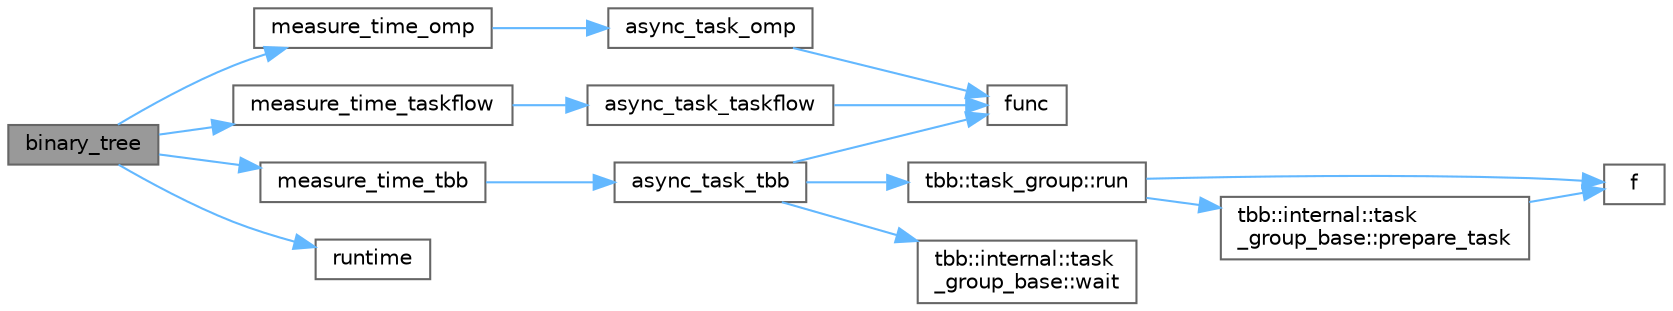 digraph "binary_tree"
{
 // LATEX_PDF_SIZE
  bgcolor="transparent";
  edge [fontname=Helvetica,fontsize=10,labelfontname=Helvetica,labelfontsize=10];
  node [fontname=Helvetica,fontsize=10,shape=box,height=0.2,width=0.4];
  rankdir="LR";
  Node1 [id="Node000001",label="binary_tree",height=0.2,width=0.4,color="gray40", fillcolor="grey60", style="filled", fontcolor="black",tooltip=" "];
  Node1 -> Node2 [id="edge1_Node000001_Node000002",color="steelblue1",style="solid",tooltip=" "];
  Node2 [id="Node000002",label="measure_time_omp",height=0.2,width=0.4,color="grey40", fillcolor="white", style="filled",URL="$benchmarks_2async__task_2omp_8cpp.html#a104fbde9a9ae2085262074c7bcae75b0",tooltip=" "];
  Node2 -> Node3 [id="edge2_Node000002_Node000003",color="steelblue1",style="solid",tooltip=" "];
  Node3 [id="Node000003",label="async_task_omp",height=0.2,width=0.4,color="grey40", fillcolor="white", style="filled",URL="$benchmarks_2async__task_2omp_8cpp.html#adcdfc47002233f7d5f7058492a7f18d8",tooltip=" "];
  Node3 -> Node4 [id="edge3_Node000003_Node000004",color="steelblue1",style="solid",tooltip=" "];
  Node4 [id="Node000004",label="func",height=0.2,width=0.4,color="grey40", fillcolor="white", style="filled",URL="$benchmarks_2async__task_2async__task_8hpp.html#abce53bb5cc1ee70cdc013fd9b93547eb",tooltip=" "];
  Node1 -> Node5 [id="edge4_Node000001_Node000005",color="steelblue1",style="solid",tooltip=" "];
  Node5 [id="Node000005",label="measure_time_taskflow",height=0.2,width=0.4,color="grey40", fillcolor="white", style="filled",URL="$benchmarks_2async__task_2taskflow_8cpp.html#a22c540f6a47d9e8dc94604296f83a02b",tooltip=" "];
  Node5 -> Node6 [id="edge5_Node000005_Node000006",color="steelblue1",style="solid",tooltip=" "];
  Node6 [id="Node000006",label="async_task_taskflow",height=0.2,width=0.4,color="grey40", fillcolor="white", style="filled",URL="$benchmarks_2async__task_2taskflow_8cpp.html#ab6896f2602d4223d34c46884741ad9fd",tooltip=" "];
  Node6 -> Node4 [id="edge6_Node000006_Node000004",color="steelblue1",style="solid",tooltip=" "];
  Node1 -> Node7 [id="edge7_Node000001_Node000007",color="steelblue1",style="solid",tooltip=" "];
  Node7 [id="Node000007",label="measure_time_tbb",height=0.2,width=0.4,color="grey40", fillcolor="white", style="filled",URL="$benchmarks_2async__task_2tbb_8cpp.html#ac448ec09560600ce8c7cb91298a5ca51",tooltip=" "];
  Node7 -> Node8 [id="edge8_Node000007_Node000008",color="steelblue1",style="solid",tooltip=" "];
  Node8 [id="Node000008",label="async_task_tbb",height=0.2,width=0.4,color="grey40", fillcolor="white", style="filled",URL="$benchmarks_2async__task_2tbb_8cpp.html#a6fc7d5a5891d0ccc2b38ee9b2a218457",tooltip=" "];
  Node8 -> Node4 [id="edge9_Node000008_Node000004",color="steelblue1",style="solid",tooltip=" "];
  Node8 -> Node9 [id="edge10_Node000008_Node000009",color="steelblue1",style="solid",tooltip=" "];
  Node9 [id="Node000009",label="tbb::task_group::run",height=0.2,width=0.4,color="grey40", fillcolor="white", style="filled",URL="$classtbb_1_1task__group.html#a6355cce7750b1367fb98924af151e8b2",tooltip=" "];
  Node9 -> Node10 [id="edge11_Node000009_Node000010",color="steelblue1",style="solid",tooltip=" "];
  Node10 [id="Node000010",label="f",height=0.2,width=0.4,color="grey40", fillcolor="white", style="filled",URL="$cxx11__tensor__map_8cpp.html#a7f507fea02198f6cb81c86640c7b1a4e",tooltip=" "];
  Node9 -> Node11 [id="edge12_Node000009_Node000011",color="steelblue1",style="solid",tooltip=" "];
  Node11 [id="Node000011",label="tbb::internal::task\l_group_base::prepare_task",height=0.2,width=0.4,color="grey40", fillcolor="white", style="filled",URL="$classtbb_1_1internal_1_1task__group__base.html#a207492823593e260b502bab2526106a2",tooltip=" "];
  Node11 -> Node10 [id="edge13_Node000011_Node000010",color="steelblue1",style="solid",tooltip=" "];
  Node8 -> Node12 [id="edge14_Node000008_Node000012",color="steelblue1",style="solid",tooltip=" "];
  Node12 [id="Node000012",label="tbb::internal::task\l_group_base::wait",height=0.2,width=0.4,color="grey40", fillcolor="white", style="filled",URL="$classtbb_1_1internal_1_1task__group__base.html#a9a05d8b3350796df951c701978cec816",tooltip=" "];
  Node1 -> Node13 [id="edge15_Node000001_Node000013",color="steelblue1",style="solid",tooltip=" "];
  Node13 [id="Node000013",label="runtime",height=0.2,width=0.4,color="grey40", fillcolor="white", style="filled",URL="$runtime_2spdlog_2include_2spdlog_2fmt_2bundled_2base_8h.html#a8c5f2060819744fc66f8fbce25a480be",tooltip=" "];
}
